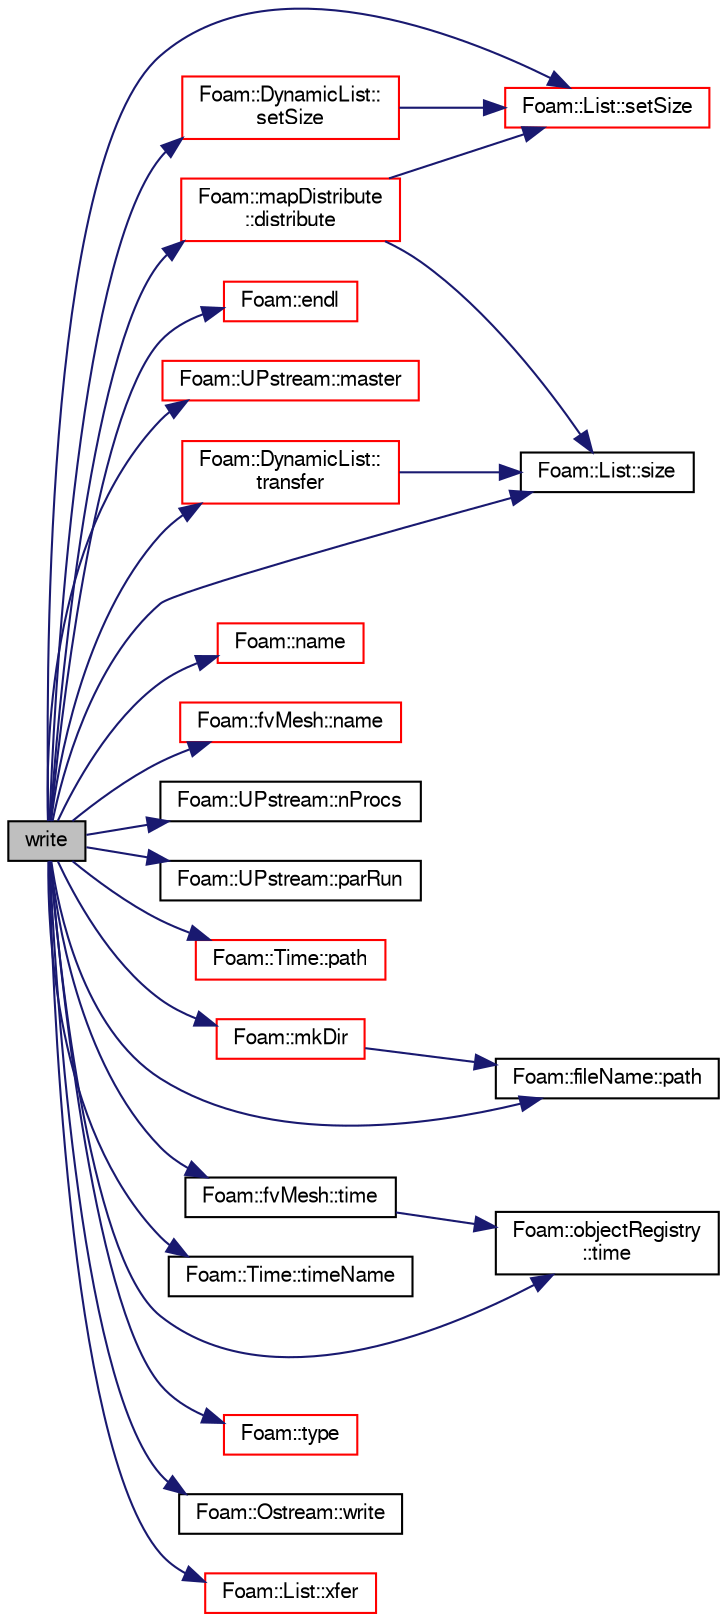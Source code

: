 digraph "write"
{
  bgcolor="transparent";
  edge [fontname="FreeSans",fontsize="10",labelfontname="FreeSans",labelfontsize="10"];
  node [fontname="FreeSans",fontsize="10",shape=record];
  rankdir="LR";
  Node1 [label="write",height=0.2,width=0.4,color="black", fillcolor="grey75", style="filled" fontcolor="black"];
  Node1 -> Node2 [color="midnightblue",fontsize="10",style="solid",fontname="FreeSans"];
  Node2 [label="Foam::mapDistribute\l::distribute",height=0.2,width=0.4,color="red",URL="$a01363.html#a33e0f8481eb68bf011731ec98e8f7c65",tooltip="Distribute data. Note:schedule only used for Pstream::scheduled. "];
  Node2 -> Node3 [color="midnightblue",fontsize="10",style="solid",fontname="FreeSans"];
  Node3 [label="Foam::List::setSize",height=0.2,width=0.4,color="red",URL="$a01325.html#aedb985ffeaf1bdbfeccc2a8730405703",tooltip="Reset size of List. "];
  Node2 -> Node4 [color="midnightblue",fontsize="10",style="solid",fontname="FreeSans"];
  Node4 [label="Foam::List::size",height=0.2,width=0.4,color="black",URL="$a01325.html#a8a5f6fa29bd4b500caf186f60245b384",tooltip="Override size to be inconsistent with allocated storage. "];
  Node1 -> Node5 [color="midnightblue",fontsize="10",style="solid",fontname="FreeSans"];
  Node5 [label="Foam::endl",height=0.2,width=0.4,color="red",URL="$a10237.html#a2db8fe02a0d3909e9351bb4275b23ce4",tooltip="Add newline and flush stream. "];
  Node1 -> Node6 [color="midnightblue",fontsize="10",style="solid",fontname="FreeSans"];
  Node6 [label="Foam::UPstream::master",height=0.2,width=0.4,color="red",URL="$a02690.html#a36af549940a0aae3733774649594489f",tooltip="Am I the master process. "];
  Node1 -> Node7 [color="midnightblue",fontsize="10",style="solid",fontname="FreeSans"];
  Node7 [label="Foam::mkDir",height=0.2,width=0.4,color="red",URL="$a10237.html#a2ae410f2311adf94d66451b7423fdf4e",tooltip="Make a directory and return an error if it could not be created. "];
  Node7 -> Node8 [color="midnightblue",fontsize="10",style="solid",fontname="FreeSans"];
  Node8 [label="Foam::fileName::path",height=0.2,width=0.4,color="black",URL="$a00758.html#a64f21303d7e52f52cda7be219af9ef54",tooltip="Return directory path name (part before last /) "];
  Node1 -> Node9 [color="midnightblue",fontsize="10",style="solid",fontname="FreeSans"];
  Node9 [label="Foam::name",height=0.2,width=0.4,color="red",URL="$a10237.html#adcb0df2bd4953cb6bb390272d8263c3a",tooltip="Return a string representation of a complex. "];
  Node1 -> Node10 [color="midnightblue",fontsize="10",style="solid",fontname="FreeSans"];
  Node10 [label="Foam::fvMesh::name",height=0.2,width=0.4,color="red",URL="$a00851.html#a75b72488d2e82151b025744974919d5d",tooltip="Return reference to name. "];
  Node1 -> Node11 [color="midnightblue",fontsize="10",style="solid",fontname="FreeSans"];
  Node11 [label="Foam::UPstream::nProcs",height=0.2,width=0.4,color="black",URL="$a02690.html#aada0e04d8127eda8ee95be0772754a4f",tooltip="Number of processes in parallel run. "];
  Node1 -> Node12 [color="midnightblue",fontsize="10",style="solid",fontname="FreeSans"];
  Node12 [label="Foam::UPstream::parRun",height=0.2,width=0.4,color="black",URL="$a02690.html#adbb27f04b5705440fb8b09f278059011",tooltip="Is this a parallel run? "];
  Node1 -> Node8 [color="midnightblue",fontsize="10",style="solid",fontname="FreeSans"];
  Node1 -> Node13 [color="midnightblue",fontsize="10",style="solid",fontname="FreeSans"];
  Node13 [label="Foam::Time::path",height=0.2,width=0.4,color="red",URL="$a02535.html#a2db7691b348697844893a04d3110e3d5",tooltip="Return path. "];
  Node1 -> Node14 [color="midnightblue",fontsize="10",style="solid",fontname="FreeSans"];
  Node14 [label="Foam::DynamicList::\lsetSize",height=0.2,width=0.4,color="red",URL="$a00582.html#aedb985ffeaf1bdbfeccc2a8730405703",tooltip="Alter the addressed list size. "];
  Node14 -> Node3 [color="midnightblue",fontsize="10",style="solid",fontname="FreeSans"];
  Node1 -> Node3 [color="midnightblue",fontsize="10",style="solid",fontname="FreeSans"];
  Node1 -> Node4 [color="midnightblue",fontsize="10",style="solid",fontname="FreeSans"];
  Node1 -> Node15 [color="midnightblue",fontsize="10",style="solid",fontname="FreeSans"];
  Node15 [label="Foam::objectRegistry\l::time",height=0.2,width=0.4,color="black",URL="$a01640.html#a48fcf6de2789aff6b430b5fc1a05693f",tooltip="Return time. "];
  Node1 -> Node16 [color="midnightblue",fontsize="10",style="solid",fontname="FreeSans"];
  Node16 [label="Foam::fvMesh::time",height=0.2,width=0.4,color="black",URL="$a00851.html#a48fcf6de2789aff6b430b5fc1a05693f",tooltip="Return the top-level database. "];
  Node16 -> Node15 [color="midnightblue",fontsize="10",style="solid",fontname="FreeSans"];
  Node1 -> Node17 [color="midnightblue",fontsize="10",style="solid",fontname="FreeSans"];
  Node17 [label="Foam::Time::timeName",height=0.2,width=0.4,color="black",URL="$a02535.html#ad9d86fef6eca18797c786726cf925179",tooltip="Return time name of given scalar time. "];
  Node1 -> Node18 [color="midnightblue",fontsize="10",style="solid",fontname="FreeSans"];
  Node18 [label="Foam::DynamicList::\ltransfer",height=0.2,width=0.4,color="red",URL="$a00582.html#a25ad1d2084d16b234b0cf91c07e832c0",tooltip="Transfer contents of the argument List into this. "];
  Node18 -> Node4 [color="midnightblue",fontsize="10",style="solid",fontname="FreeSans"];
  Node1 -> Node19 [color="midnightblue",fontsize="10",style="solid",fontname="FreeSans"];
  Node19 [label="Foam::type",height=0.2,width=0.4,color="red",URL="$a10237.html#aec48583af672626378f501eb9fc32cd1",tooltip="Return the file type: DIRECTORY or FILE. "];
  Node1 -> Node20 [color="midnightblue",fontsize="10",style="solid",fontname="FreeSans"];
  Node20 [label="Foam::Ostream::write",height=0.2,width=0.4,color="black",URL="$a01687.html#a81a19ad9e4098b4701cc8bab9a59d78b",tooltip="Write next token to stream. "];
  Node1 -> Node21 [color="midnightblue",fontsize="10",style="solid",fontname="FreeSans"];
  Node21 [label="Foam::List::xfer",height=0.2,width=0.4,color="red",URL="$a01325.html#a48f43ee271fb2edb0fb241b72af0e59c",tooltip="Transfer contents to the Xfer container. "];
}
